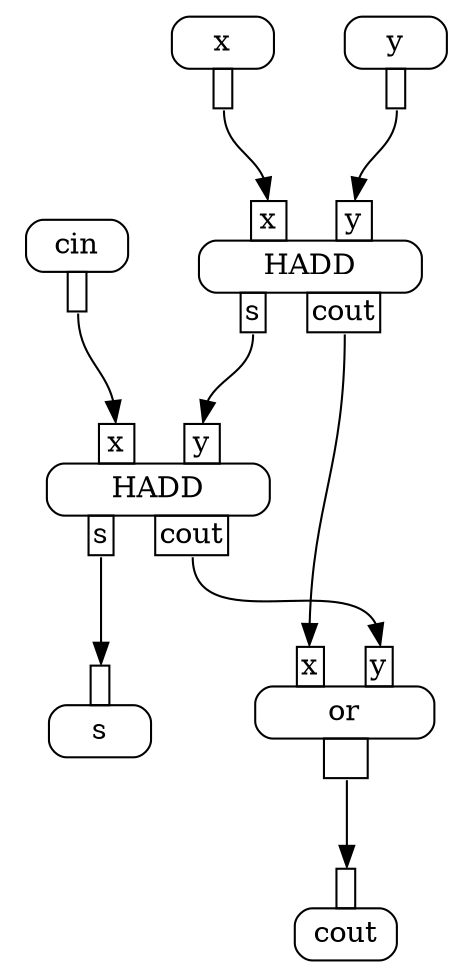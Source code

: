 digraph {
    n0 [shape=plaintext
       ,label=<<TABLE BORDER="0" CELLBORDER="0" CELLSPACING="0" CELLPADDING="0"><TR><TD><TABLE BORDER="0" CELLBORDER="0" CELLSPACING="0" CELLPADDING="0"><TR><TD WIDTH="20"></TD> <TD PORT="in0" BORDER="1" CELLPADDING="1"> </TD> <TD WIDTH="20"></TD></TR></TABLE></TD></TR>
                                                                                <TR><TD BORDER="1" CELLPADDING="4" STYLE="ROUNDED">cout</TD></TR>
                                                                                <TR><TD><TABLE BORDER="0" CELLBORDER="0" CELLSPACING="0" CELLPADDING="0"><TR><TD WIDTH="20"></TD> <TD WIDTH="20"></TD></TR></TABLE></TD></TR></TABLE>>];
    n1 [shape=plaintext
       ,label=<<TABLE BORDER="0" CELLBORDER="0" CELLSPACING="0" CELLPADDING="0"><TR><TD><TABLE BORDER="0" CELLBORDER="0" CELLSPACING="0" CELLPADDING="0"><TR><TD WIDTH="20"></TD> <TD PORT="in0" BORDER="1" CELLPADDING="1"> </TD> <TD WIDTH="20"></TD></TR></TABLE></TD></TR>
                                                                                <TR><TD BORDER="1" CELLPADDING="4" STYLE="ROUNDED">s</TD></TR>
                                                                                <TR><TD><TABLE BORDER="0" CELLBORDER="0" CELLSPACING="0" CELLPADDING="0"><TR><TD WIDTH="20"></TD> <TD WIDTH="20"></TD></TR></TABLE></TD></TR></TABLE>>];
    n2 [shape=plaintext
       ,label=<<TABLE BORDER="0" CELLBORDER="0" CELLSPACING="0" CELLPADDING="0"><TR><TD><TABLE BORDER="0" CELLBORDER="0" CELLSPACING="0" CELLPADDING="0"><TR><TD WIDTH="20"></TD> <TD PORT="in0" BORDER="1" CELLPADDING="1">x</TD> <TD WIDTH="20"></TD> <TD PORT="in1" BORDER="1" CELLPADDING="1">y</TD> <TD WIDTH="20"></TD></TR></TABLE></TD></TR>
                                                                                <TR><TD BORDER="1" CELLPADDING="4" STYLE="ROUNDED">or</TD></TR>
                                                                                <TR><TD><TABLE BORDER="0" CELLBORDER="0" CELLSPACING="0" CELLPADDING="0"><TR><TD WIDTH="20"></TD> <TD PORT="out0" BORDER="1" CELLPADDING="1"> </TD> <TD WIDTH="20"></TD></TR></TABLE></TD></TR></TABLE>>];
    n3 [shape=plaintext
       ,label=<<TABLE BORDER="0" CELLBORDER="0" CELLSPACING="0" CELLPADDING="0"><TR><TD><TABLE BORDER="0" CELLBORDER="0" CELLSPACING="0" CELLPADDING="0"><TR><TD WIDTH="20"></TD> <TD PORT="in0" BORDER="1" CELLPADDING="1">x</TD> <TD WIDTH="20"></TD> <TD PORT="in1" BORDER="1" CELLPADDING="1">y</TD> <TD WIDTH="20"></TD></TR></TABLE></TD></TR>
                                                                                <TR><TD BORDER="1" CELLPADDING="4" STYLE="ROUNDED">HADD</TD></TR>
                                                                                <TR><TD><TABLE BORDER="0" CELLBORDER="0" CELLSPACING="0" CELLPADDING="0"><TR><TD WIDTH="20"></TD> <TD PORT="out0" BORDER="1" CELLPADDING="1">s</TD> <TD WIDTH="20"></TD> <TD PORT="out1" BORDER="1" CELLPADDING="1">cout</TD> <TD WIDTH="20"></TD></TR></TABLE></TD></TR></TABLE>>];
    n4 [shape=plaintext
       ,label=<<TABLE BORDER="0" CELLBORDER="0" CELLSPACING="0" CELLPADDING="0"><TR><TD><TABLE BORDER="0" CELLBORDER="0" CELLSPACING="0" CELLPADDING="0"><TR><TD WIDTH="20"></TD> <TD PORT="in0" BORDER="1" CELLPADDING="1">x</TD> <TD WIDTH="20"></TD> <TD PORT="in1" BORDER="1" CELLPADDING="1">y</TD> <TD WIDTH="20"></TD></TR></TABLE></TD></TR>
                                                                                <TR><TD BORDER="1" CELLPADDING="4" STYLE="ROUNDED">HADD</TD></TR>
                                                                                <TR><TD><TABLE BORDER="0" CELLBORDER="0" CELLSPACING="0" CELLPADDING="0"><TR><TD WIDTH="20"></TD> <TD PORT="out0" BORDER="1" CELLPADDING="1">s</TD> <TD WIDTH="20"></TD> <TD PORT="out1" BORDER="1" CELLPADDING="1">cout</TD> <TD WIDTH="20"></TD></TR></TABLE></TD></TR></TABLE>>];
    n5 [shape=plaintext
       ,label=<<TABLE BORDER="0" CELLBORDER="0" CELLSPACING="0" CELLPADDING="0"><TR><TD><TABLE BORDER="0" CELLBORDER="0" CELLSPACING="0" CELLPADDING="0"><TR><TD WIDTH="20"></TD> <TD WIDTH="20"></TD></TR></TABLE></TD></TR>
                                                                                <TR><TD BORDER="1" CELLPADDING="4" STYLE="ROUNDED">y</TD></TR>
                                                                                <TR><TD><TABLE BORDER="0" CELLBORDER="0" CELLSPACING="0" CELLPADDING="0"><TR><TD WIDTH="20"></TD> <TD PORT="out0" BORDER="1" CELLPADDING="1"> </TD> <TD WIDTH="20"></TD></TR></TABLE></TD></TR></TABLE>>];
    n6 [shape=plaintext
       ,label=<<TABLE BORDER="0" CELLBORDER="0" CELLSPACING="0" CELLPADDING="0"><TR><TD><TABLE BORDER="0" CELLBORDER="0" CELLSPACING="0" CELLPADDING="0"><TR><TD WIDTH="20"></TD> <TD WIDTH="20"></TD></TR></TABLE></TD></TR>
                                                                                <TR><TD BORDER="1" CELLPADDING="4" STYLE="ROUNDED">x</TD></TR>
                                                                                <TR><TD><TABLE BORDER="0" CELLBORDER="0" CELLSPACING="0" CELLPADDING="0"><TR><TD WIDTH="20"></TD> <TD PORT="out0" BORDER="1" CELLPADDING="1"> </TD> <TD WIDTH="20"></TD></TR></TABLE></TD></TR></TABLE>>];
    n7 [shape=plaintext
       ,label=<<TABLE BORDER="0" CELLBORDER="0" CELLSPACING="0" CELLPADDING="0"><TR><TD><TABLE BORDER="0" CELLBORDER="0" CELLSPACING="0" CELLPADDING="0"><TR><TD WIDTH="20"></TD> <TD WIDTH="20"></TD></TR></TABLE></TD></TR>
                                                                                <TR><TD BORDER="1" CELLPADDING="4" STYLE="ROUNDED">cin</TD></TR>
                                                                                <TR><TD><TABLE BORDER="0" CELLBORDER="0" CELLSPACING="0" CELLPADDING="0"><TR><TD WIDTH="20"></TD> <TD PORT="out0" BORDER="1" CELLPADDING="1"> </TD> <TD WIDTH="20"></TD></TR></TABLE></TD></TR></TABLE>>];
    n2 -> n0 [headport=in0
             ,tailport=out0];
    n3 -> n1 [headport=in0
             ,tailport=out0];
    n4 -> n2 [headport=in0
             ,tailport=out1];
    n3 -> n2 [headport=in1
             ,tailport=out1];
    n7 -> n3 [headport=in0
             ,tailport=out0];
    n4 -> n3 [headport=in1
             ,tailport=out0];
    n6 -> n4 [headport=in0
             ,tailport=out0];
    n5 -> n4 [headport=in1
             ,tailport=out0];
}